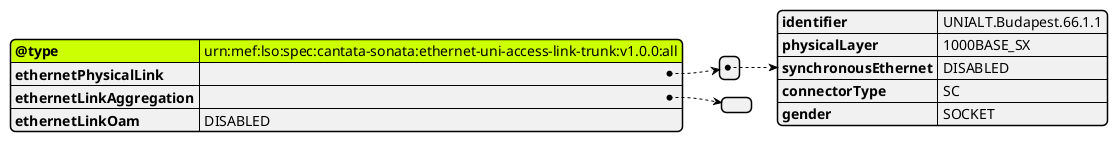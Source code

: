 @startjson
#highlight "@type" 

{
  "@type": "urn:mef:lso:spec:cantata-sonata:ethernet-uni-access-link-trunk:v1.0.0:all",
  "ethernetPhysicalLink": [
    {
      "identifier": "UNIALT.Budapest.66.1.1",
      "physicalLayer": "1000BASE_SX",
      "synchronousEthernet": "DISABLED",
      "connectorType": "SC",
      "gender": "SOCKET"
    }
  ],
  "ethernetLinkAggregation": [],
  "ethernetLinkOam": "DISABLED"
}
@endjson